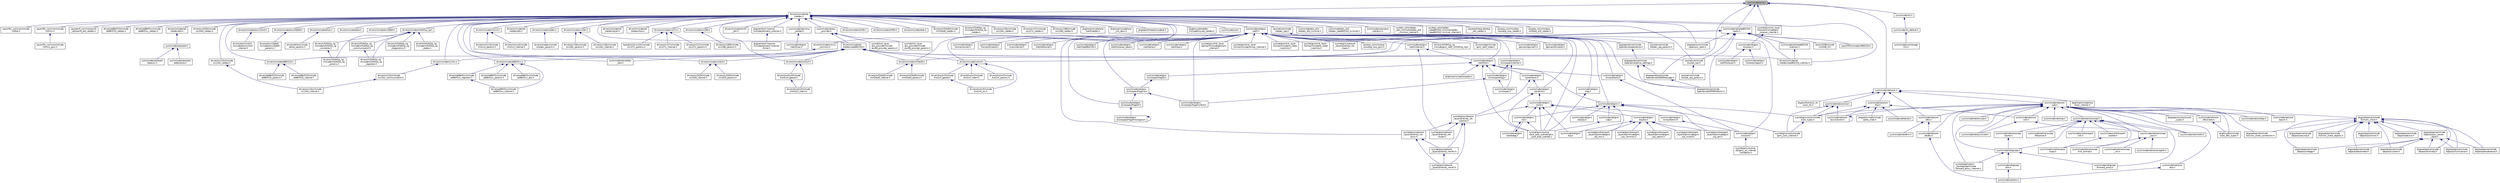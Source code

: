 digraph "sys/include/iolist.h"
{
 // LATEX_PDF_SIZE
  edge [fontname="Helvetica",fontsize="10",labelfontname="Helvetica",labelfontsize="10"];
  node [fontname="Helvetica",fontsize="10",shape=record];
  Node1 [label="sys/include/iolist.h",height=0.2,width=0.4,color="black", fillcolor="grey75", style="filled", fontcolor="black",tooltip="iolist scatter / gather IO"];
  Node1 -> Node2 [dir="back",color="midnightblue",fontsize="10",style="solid",fontname="Helvetica"];
  Node2 [label="drivers/include/net\l/netdev.h",height=0.2,width=0.4,color="black", fillcolor="white", style="filled",URL="$drivers_2include_2net_2netdev_8h.html",tooltip="Definitions low-level network driver interface."];
  Node2 -> Node3 [dir="back",color="midnightblue",fontsize="10",style="solid",fontname="Helvetica"];
  Node3 [label="cpu/esp32/esp-eth/esp\l_eth_netdev.h",height=0.2,width=0.4,color="black", fillcolor="white", style="filled",URL="$esp__eth__netdev_8h.html",tooltip="Netdev interface for the ESP32 Ethernet MAC module."];
  Node2 -> Node4 [dir="back",color="midnightblue",fontsize="10",style="solid",fontname="Helvetica"];
  Node4 [label="cpu/esp_common/esp\l-now/esp_now_netdev.h",height=0.2,width=0.4,color="black", fillcolor="white", style="filled",URL="$esp__now__netdev_8h.html",tooltip="Netdev interface for the ESP-NOW WiFi P2P protocol."];
  Node2 -> Node5 [dir="back",color="midnightblue",fontsize="10",style="solid",fontname="Helvetica"];
  Node5 [label="cpu/esp_common/esp\l-wifi/esp_wifi_netdev.h",height=0.2,width=0.4,color="black", fillcolor="white", style="filled",URL="$esp__wifi__netdev_8h.html",tooltip="Network device driver for the ESP SoCs WiFi interface."];
  Node2 -> Node6 [dir="back",color="midnightblue",fontsize="10",style="solid",fontname="Helvetica"];
  Node6 [label="cpu/native/include\l/netdev_tap.h",height=0.2,width=0.4,color="black", fillcolor="white", style="filled",URL="$netdev__tap_8h.html",tooltip="Low-level ethernet driver for native tap interfaces."];
  Node6 -> Node7 [dir="back",color="midnightblue",fontsize="10",style="solid",fontname="Helvetica"];
  Node7 [label="cpu/native/include\l/netdev_tap_params.h",height=0.2,width=0.4,color="black", fillcolor="white", style="filled",URL="$netdev__tap__params_8h.html",tooltip="Default configuration for the netdev_tap driver."];
  Node2 -> Node8 [dir="back",color="midnightblue",fontsize="10",style="solid",fontname="Helvetica"];
  Node8 [label="cpu/native/include\l/socket_zep.h",height=0.2,width=0.4,color="black", fillcolor="white", style="filled",URL="$socket__zep_8h.html",tooltip="Socket ZEP definitions."];
  Node8 -> Node9 [dir="back",color="midnightblue",fontsize="10",style="solid",fontname="Helvetica"];
  Node9 [label="cpu/native/include\l/socket_zep_params.h",height=0.2,width=0.4,color="black", fillcolor="white", style="filled",URL="$socket__zep__params_8h.html",tooltip="Configuration parameters for the Socket-based ZEP driver."];
  Node2 -> Node10 [dir="back",color="midnightblue",fontsize="10",style="solid",fontname="Helvetica"];
  Node10 [label="cpu/nrf5x_common/include\l/nrfble.h",height=0.2,width=0.4,color="black", fillcolor="white", style="filled",URL="$nrfble_8h.html",tooltip="Interface definition for the nrfble radio driver."];
  Node2 -> Node11 [dir="back",color="midnightblue",fontsize="10",style="solid",fontname="Helvetica"];
  Node11 [label="cpu/nrf5x_common/include\l/nrfmin.h",height=0.2,width=0.4,color="black", fillcolor="white", style="filled",URL="$nrfmin_8h.html",tooltip="Interface definition for the nrfmin NRF51822 radio driver."];
  Node11 -> Node12 [dir="back",color="midnightblue",fontsize="10",style="solid",fontname="Helvetica"];
  Node12 [label="cpu/nrf5x_common/include\l/nrfmin_gnrc.h",height=0.2,width=0.4,color="black", fillcolor="white", style="filled",URL="$nrfmin__gnrc_8h.html",tooltip="GNRC adapter for nrfmin devices (e.g."];
  Node2 -> Node13 [dir="back",color="midnightblue",fontsize="10",style="solid",fontname="Helvetica"];
  Node13 [label="cpu/sam0_common/sam0\l_eth/sam0_eth_netdev.h",height=0.2,width=0.4,color="black", fillcolor="white", style="filled",URL="$sam0__eth__netdev_8h.html",tooltip="Netdev interface for the SAM0 Ethernet GMAC peripheral."];
  Node2 -> Node14 [dir="back",color="midnightblue",fontsize="10",style="solid",fontname="Helvetica"];
  Node14 [label="drivers/at86rf215/include\l/at86rf215_netdev.h",height=0.2,width=0.4,color="black", fillcolor="white", style="filled",URL="$at86rf215__netdev_8h.html",tooltip="Netdev interface to AT86RF215 driver."];
  Node2 -> Node15 [dir="back",color="midnightblue",fontsize="10",style="solid",fontname="Helvetica"];
  Node15 [label="drivers/at86rf2xx/include\l/at86rf2xx_netdev.h",height=0.2,width=0.4,color="black", fillcolor="white", style="filled",URL="$at86rf2xx__netdev_8h.html",tooltip="Netdev interface to AT86RF2xx drivers."];
  Node2 -> Node16 [dir="back",color="midnightblue",fontsize="10",style="solid",fontname="Helvetica"];
  Node16 [label="drivers/cc110x/include\l/cc110x_netdev.h",height=0.2,width=0.4,color="black", fillcolor="white", style="filled",URL="$cc110x__netdev_8h.html",tooltip="Functions related to the netdev interface of the CC110x driver."];
  Node16 -> Node17 [dir="back",color="midnightblue",fontsize="10",style="solid",fontname="Helvetica"];
  Node17 [label="drivers/cc110x/include\l/cc110x_internal.h",height=0.2,width=0.4,color="black", fillcolor="white", style="filled",URL="$cc110x__internal_8h.html",tooltip="Internal functions of the CC110x transceiver driver."];
  Node2 -> Node18 [dir="back",color="midnightblue",fontsize="10",style="solid",fontname="Helvetica"];
  Node18 [label="drivers/cc2420/include\l/cc2420_netdev.h",height=0.2,width=0.4,color="black", fillcolor="white", style="filled",URL="$cc2420__netdev_8h.html",tooltip="Netdev interface for the CC2420."];
  Node2 -> Node19 [dir="back",color="midnightblue",fontsize="10",style="solid",fontname="Helvetica"];
  Node19 [label="drivers/include/at86rf215.h",height=0.2,width=0.4,color="black", fillcolor="white", style="filled",URL="$at86rf215_8h.html",tooltip="Interface definition for AT86RF215 based drivers."];
  Node19 -> Node20 [dir="back",color="midnightblue",fontsize="10",style="solid",fontname="Helvetica"];
  Node20 [label="drivers/at86rf215/include\l/at86rf215_internal.h",height=0.2,width=0.4,color="black", fillcolor="white", style="filled",URL="$at86rf215__internal_8h.html",tooltip="Low-Level functions for the AT86RF215 driver."];
  Node19 -> Node21 [dir="back",color="midnightblue",fontsize="10",style="solid",fontname="Helvetica"];
  Node21 [label="drivers/at86rf215/include\l/at86rf215_params.h",height=0.2,width=0.4,color="black", fillcolor="white", style="filled",URL="$at86rf215__params_8h.html",tooltip="Default configuration for the AT86RF215 driver."];
  Node2 -> Node22 [dir="back",color="midnightblue",fontsize="10",style="solid",fontname="Helvetica"];
  Node22 [label="drivers/include/at86rf2xx.h",height=0.2,width=0.4,color="black", fillcolor="white", style="filled",URL="$at86rf2xx_8h.html",tooltip="Interface definition for AT86RF2xx based drivers."];
  Node22 -> Node23 [dir="back",color="midnightblue",fontsize="10",style="solid",fontname="Helvetica"];
  Node23 [label="drivers/at86rf2xx/include\l/at86rf2xx_aes.h",height=0.2,width=0.4,color="black", fillcolor="white", style="filled",URL="$at86rf2xx__aes_8h.html",tooltip="The extended feature set of at86rf2xx transceivers comprises a hardware implementation of AES."];
  Node22 -> Node24 [dir="back",color="midnightblue",fontsize="10",style="solid",fontname="Helvetica"];
  Node24 [label="drivers/at86rf2xx/include\l/at86rf2xx_internal.h",height=0.2,width=0.4,color="black", fillcolor="white", style="filled",URL="$at86rf2xx__internal_8h.html",tooltip="Internal interfaces for AT86RF2xx drivers."];
  Node22 -> Node25 [dir="back",color="midnightblue",fontsize="10",style="solid",fontname="Helvetica"];
  Node25 [label="drivers/at86rf2xx/include\l/at86rf2xx_params.h",height=0.2,width=0.4,color="black", fillcolor="white", style="filled",URL="$at86rf2xx__params_8h.html",tooltip="Default configuration for the AT86RF2xx driver."];
  Node22 -> Node26 [dir="back",color="midnightblue",fontsize="10",style="solid",fontname="Helvetica"];
  Node26 [label="drivers/at86rf2xx/include\l/at86rf2xx_registers.h",height=0.2,width=0.4,color="black", fillcolor="white", style="filled",URL="$at86rf2xx__registers_8h.html",tooltip="Register and command definitions for AT86RF2xx devices."];
  Node26 -> Node24 [dir="back",color="midnightblue",fontsize="10",style="solid",fontname="Helvetica"];
  Node2 -> Node27 [dir="back",color="midnightblue",fontsize="10",style="solid",fontname="Helvetica"];
  Node27 [label="drivers/include/atwinc15x0.h",height=0.2,width=0.4,color="black", fillcolor="white", style="filled",URL="$atwinc15x0_8h.html",tooltip="Netdev Driver for the Microchip ATWINC15x0 WiFi Module."];
  Node27 -> Node28 [dir="back",color="midnightblue",fontsize="10",style="solid",fontname="Helvetica"];
  Node28 [label="drivers/atwinc15x0\l/include/atwinc15x0\l_internal.h",height=0.2,width=0.4,color="black", fillcolor="white", style="filled",URL="$atwinc15x0__internal_8h.html",tooltip="Internal definitions for the ATWINC15x0 WiFi netdev driver."];
  Node2 -> Node29 [dir="back",color="midnightblue",fontsize="10",style="solid",fontname="Helvetica"];
  Node29 [label="drivers/include/cc110x.h",height=0.2,width=0.4,color="black", fillcolor="white", style="filled",URL="$cc110x_8h.html",tooltip="Interface definition for the CC1100/CC1101 driver."];
  Node29 -> Node30 [dir="back",color="midnightblue",fontsize="10",style="solid",fontname="Helvetica"];
  Node30 [label="drivers/cc110x/include\l/cc110x_communication.h",height=0.2,width=0.4,color="black", fillcolor="white", style="filled",URL="$cc110x__communication_8h.html",tooltip="Functions to communicate with the CC1100/CC1101 transceiver."];
  Node30 -> Node17 [dir="back",color="midnightblue",fontsize="10",style="solid",fontname="Helvetica"];
  Node2 -> Node31 [dir="back",color="midnightblue",fontsize="10",style="solid",fontname="Helvetica"];
  Node31 [label="drivers/include/cc2420.h",height=0.2,width=0.4,color="black", fillcolor="white", style="filled",URL="$cc2420_8h.html",tooltip="Interface definition for the CC2420 driver."];
  Node31 -> Node32 [dir="back",color="midnightblue",fontsize="10",style="solid",fontname="Helvetica"];
  Node32 [label="drivers/cc2420/include\l/cc2420_internal.h",height=0.2,width=0.4,color="black", fillcolor="white", style="filled",URL="$cc2420__internal_8h.html",tooltip="Definitions and settings for the cc2420."];
  Node31 -> Node33 [dir="back",color="midnightblue",fontsize="10",style="solid",fontname="Helvetica"];
  Node33 [label="drivers/cc2420/include\l/cc2420_params.h",height=0.2,width=0.4,color="black", fillcolor="white", style="filled",URL="$cc2420__params_8h.html",tooltip="Default configuration for the CC2420 driver."];
  Node2 -> Node34 [dir="back",color="midnightblue",fontsize="10",style="solid",fontname="Helvetica"];
  Node34 [label="drivers/include/dose.h",height=0.2,width=0.4,color="black", fillcolor="white", style="filled",URL="$dose_8h.html",tooltip="Driver for the Differentially Operated Serial Ethernet module."];
  Node2 -> Node35 [dir="back",color="midnightblue",fontsize="10",style="solid",fontname="Helvetica"];
  Node35 [label="drivers/include/enc28j60.h",height=0.2,width=0.4,color="black", fillcolor="white", style="filled",URL="$enc28j60_8h.html",tooltip="Interface definition for the ENC28J60 driver ."];
  Node2 -> Node36 [dir="back",color="midnightblue",fontsize="10",style="solid",fontname="Helvetica"];
  Node36 [label="drivers/include/encx24j600.h",height=0.2,width=0.4,color="black", fillcolor="white", style="filled",URL="$encx24j600_8h.html",tooltip="Interface definition for the ENCX24J600 driver."];
  Node36 -> Node37 [dir="back",color="midnightblue",fontsize="10",style="solid",fontname="Helvetica"];
  Node37 [label="drivers/encx24j600\l/include/encx24j600\l_params.h",height=0.2,width=0.4,color="black", fillcolor="white", style="filled",URL="$encx24j600__params_8h.html",tooltip="Default configuration for the ENCX24J600 Ethernet driver."];
  Node2 -> Node38 [dir="back",color="midnightblue",fontsize="10",style="solid",fontname="Helvetica"];
  Node38 [label="drivers/include/ethos.h",height=0.2,width=0.4,color="black", fillcolor="white", style="filled",URL="$ethos_8h.html",tooltip="Interface definition for the ethernet-over-serial module."];
  Node38 -> Node39 [dir="back",color="midnightblue",fontsize="10",style="solid",fontname="Helvetica"];
  Node39 [label="drivers/ethos/include\l/ethos_params.h",height=0.2,width=0.4,color="black", fillcolor="white", style="filled",URL="$ethos__params_8h.html",tooltip="Default configuration for the ethos device driver."];
  Node2 -> Node40 [dir="back",color="midnightblue",fontsize="10",style="solid",fontname="Helvetica"];
  Node40 [label="drivers/include/kw2xrf.h",height=0.2,width=0.4,color="black", fillcolor="white", style="filled",URL="$kw2xrf_8h.html",tooltip="Interface definition for the kw2xrf driver."];
  Node40 -> Node41 [dir="back",color="midnightblue",fontsize="10",style="solid",fontname="Helvetica"];
  Node41 [label="drivers/kw2xrf/include\l/kw2xrf_getset.h",height=0.2,width=0.4,color="black", fillcolor="white", style="filled",URL="$kw2xrf__getset_8h.html",tooltip="get/set interfaces for kw2xrf driver"];
  Node41 -> Node42 [dir="back",color="midnightblue",fontsize="10",style="solid",fontname="Helvetica"];
  Node42 [label="drivers/kw2xrf/include\l/kw2xrf_tm.h",height=0.2,width=0.4,color="black", fillcolor="white", style="filled",URL="$kw2xrf__tm_8h.html",tooltip="Testing interfaces for kw2xrf driver."];
  Node40 -> Node43 [dir="back",color="midnightblue",fontsize="10",style="solid",fontname="Helvetica"];
  Node43 [label="drivers/kw2xrf/include\l/kw2xrf_intern.h",height=0.2,width=0.4,color="black", fillcolor="white", style="filled",URL="$kw2xrf__intern_8h.html",tooltip="Internal function interfaces for kw2xrf driver."];
  Node40 -> Node44 [dir="back",color="midnightblue",fontsize="10",style="solid",fontname="Helvetica"];
  Node44 [label="drivers/kw2xrf/include\l/kw2xrf_params.h",height=0.2,width=0.4,color="black", fillcolor="white", style="filled",URL="$kw2xrf__params_8h.html",tooltip="Default configuration for the KW2XRF driver."];
  Node40 -> Node42 [dir="back",color="midnightblue",fontsize="10",style="solid",fontname="Helvetica"];
  Node2 -> Node45 [dir="back",color="midnightblue",fontsize="10",style="solid",fontname="Helvetica"];
  Node45 [label="drivers/include/kw41zrf.h",height=0.2,width=0.4,color="black", fillcolor="white", style="filled",URL="$kw41zrf_8h.html",tooltip="Interface definition for the kw41zrf driver."];
  Node45 -> Node46 [dir="back",color="midnightblue",fontsize="10",style="solid",fontname="Helvetica"];
  Node46 [label="drivers/kw41zrf/include\l/kw41zrf_getset.h",height=0.2,width=0.4,color="black", fillcolor="white", style="filled",URL="$kw41zrf__getset_8h.html",tooltip="get/set interfaces for kw41zrf driver"];
  Node46 -> Node47 [dir="back",color="midnightblue",fontsize="10",style="solid",fontname="Helvetica"];
  Node47 [label="drivers/kw41zrf/include\l/kw41zrf_intern.h",height=0.2,width=0.4,color="black", fillcolor="white", style="filled",URL="$kw41zrf__intern_8h.html",tooltip="Internal function interfaces for kw41zrf driver."];
  Node45 -> Node47 [dir="back",color="midnightblue",fontsize="10",style="solid",fontname="Helvetica"];
  Node2 -> Node48 [dir="back",color="midnightblue",fontsize="10",style="solid",fontname="Helvetica"];
  Node48 [label="drivers/include/mrf24j40.h",height=0.2,width=0.4,color="black", fillcolor="white", style="filled",URL="$mrf24j40_8h.html",tooltip="Interface definition for MRF24J40 based drivers ."];
  Node48 -> Node49 [dir="back",color="midnightblue",fontsize="10",style="solid",fontname="Helvetica"];
  Node49 [label="drivers/mrf24j40/include\l/mrf24j40_internal.h",height=0.2,width=0.4,color="black", fillcolor="white", style="filled",URL="$mrf24j40__internal_8h.html",tooltip="Internal interfaces for MRF24J40 drivers."];
  Node48 -> Node50 [dir="back",color="midnightblue",fontsize="10",style="solid",fontname="Helvetica"];
  Node50 [label="drivers/mrf24j40/include\l/mrf24j40_params.h",height=0.2,width=0.4,color="black", fillcolor="white", style="filled",URL="$mrf24j40__params_8h.html",tooltip="Default configuration for the MRF24J40 driver."];
  Node2 -> Node51 [dir="back",color="midnightblue",fontsize="10",style="solid",fontname="Helvetica"];
  Node51 [label="drivers/include/net\l/netdev/ble.h",height=0.2,width=0.4,color="black", fillcolor="white", style="filled",URL="$drivers_2include_2net_2netdev_2ble_8h.html",tooltip="BLE specific adaption for the Netdev API."];
  Node51 -> Node52 [dir="back",color="midnightblue",fontsize="10",style="solid",fontname="Helvetica"];
  Node52 [label="sys/include/net/skald.h",height=0.2,width=0.4,color="black", fillcolor="white", style="filled",URL="$skald_8h.html",tooltip="Skald's basic interface."];
  Node52 -> Node53 [dir="back",color="midnightblue",fontsize="10",style="solid",fontname="Helvetica"];
  Node53 [label="sys/include/net/skald\l/eddystone.h",height=0.2,width=0.4,color="black", fillcolor="white", style="filled",URL="$skald_2eddystone_8h.html",tooltip="Skald's basic interface."];
  Node52 -> Node54 [dir="back",color="midnightblue",fontsize="10",style="solid",fontname="Helvetica"];
  Node54 [label="sys/include/net/skald\l/ibeacon.h",height=0.2,width=0.4,color="black", fillcolor="white", style="filled",URL="$ibeacon_8h.html",tooltip="Skald's basic interface."];
  Node2 -> Node55 [dir="back",color="midnightblue",fontsize="10",style="solid",fontname="Helvetica"];
  Node55 [label="drivers/include/net\l/netdev/eth.h",height=0.2,width=0.4,color="black", fillcolor="white", style="filled",URL="$eth_8h.html",tooltip="Definitions for netdev common ethernet code."];
  Node2 -> Node56 [dir="back",color="midnightblue",fontsize="10",style="solid",fontname="Helvetica"];
  Node56 [label="drivers/include/net\l/netdev/ieee802154.h",height=0.2,width=0.4,color="black", fillcolor="white", style="filled",URL="$drivers_2include_2net_2netdev_2ieee802154_8h.html",tooltip="Definitions for netdev common IEEE 802.15.4 code."];
  Node56 -> Node8 [dir="back",color="midnightblue",fontsize="10",style="solid",fontname="Helvetica"];
  Node56 -> Node19 [dir="back",color="midnightblue",fontsize="10",style="solid",fontname="Helvetica"];
  Node56 -> Node22 [dir="back",color="midnightblue",fontsize="10",style="solid",fontname="Helvetica"];
  Node56 -> Node31 [dir="back",color="midnightblue",fontsize="10",style="solid",fontname="Helvetica"];
  Node56 -> Node40 [dir="back",color="midnightblue",fontsize="10",style="solid",fontname="Helvetica"];
  Node56 -> Node45 [dir="back",color="midnightblue",fontsize="10",style="solid",fontname="Helvetica"];
  Node56 -> Node48 [dir="back",color="midnightblue",fontsize="10",style="solid",fontname="Helvetica"];
  Node56 -> Node57 [dir="back",color="midnightblue",fontsize="10",style="solid",fontname="Helvetica"];
  Node57 [label="drivers/include/net\l/netdev/ieee802154_submac.h",height=0.2,width=0.4,color="black", fillcolor="white", style="filled",URL="$ieee802154__submac_8h_source.html",tooltip=" "];
  Node56 -> Node58 [dir="back",color="midnightblue",fontsize="10",style="solid",fontname="Helvetica"];
  Node58 [label="sys/include/net/netdev\l_test.h",height=0.2,width=0.4,color="black", fillcolor="white", style="filled",URL="$netdev__test_8h.html",tooltip="netdev dummy test driver definitions"];
  Node2 -> Node57 [dir="back",color="midnightblue",fontsize="10",style="solid",fontname="Helvetica"];
  Node2 -> Node59 [dir="back",color="midnightblue",fontsize="10",style="solid",fontname="Helvetica"];
  Node59 [label="drivers/include/net\l/netdev/layer.h",height=0.2,width=0.4,color="black", fillcolor="white", style="filled",URL="$layer_8h.html",tooltip="Netdev layer helper functions."];
  Node2 -> Node60 [dir="back",color="midnightblue",fontsize="10",style="solid",fontname="Helvetica"];
  Node60 [label="drivers/include/net\l/netdev/lora.h",height=0.2,width=0.4,color="black", fillcolor="white", style="filled",URL="$drivers_2include_2net_2netdev_2lora_8h.html",tooltip="Definitions for netdev common LoRa code."];
  Node2 -> Node61 [dir="back",color="midnightblue",fontsize="10",style="solid",fontname="Helvetica"];
  Node61 [label="drivers/include/nrf24l01p_ng.h",height=0.2,width=0.4,color="black", fillcolor="white", style="filled",URL="$nrf24l01p__ng_8h.html",tooltip="Public interface for NRF24L01+ (NG) devices."];
  Node61 -> Node62 [dir="back",color="midnightblue",fontsize="10",style="solid",fontname="Helvetica"];
  Node62 [label="drivers/nrf24l01p_ng\l/include/nrf24l01p_ng\l_communication.h",height=0.2,width=0.4,color="black", fillcolor="white", style="filled",URL="$nrf24l01p__ng__communication_8h.html",tooltip="Functions to communicate with the NRF24L01+ (NG) transceiver via SPI."];
  Node62 -> Node63 [dir="back",color="midnightblue",fontsize="10",style="solid",fontname="Helvetica"];
  Node63 [label="drivers/nrf24l01p_ng\l/include/nrf24l01p_ng\l_registers.h",height=0.2,width=0.4,color="black", fillcolor="white", style="filled",URL="$nrf24l01p__ng__registers_8h.html",tooltip="Register map of NRF24L01+ (NG) devices."];
  Node61 -> Node64 [dir="back",color="midnightblue",fontsize="10",style="solid",fontname="Helvetica"];
  Node64 [label="drivers/nrf24l01p_ng\l/include/nrf24l01p_ng\l_constants.h",height=0.2,width=0.4,color="black", fillcolor="white", style="filled",URL="$nrf24l01p__ng__constants_8h.html",tooltip="Constants from the datasheet of the NRF24L01+ (NG) transceiver."];
  Node64 -> Node65 [dir="back",color="midnightblue",fontsize="10",style="solid",fontname="Helvetica"];
  Node65 [label="drivers/nrf24l01p_ng\l/include/nrf24l01p_ng\l_params.h",height=0.2,width=0.4,color="black", fillcolor="white", style="filled",URL="$nrf24l01p__ng__params_8h.html",tooltip="Board specific configuration for all NRF24L01+ (NG) devices."];
  Node61 -> Node66 [dir="back",color="midnightblue",fontsize="10",style="solid",fontname="Helvetica"];
  Node66 [label="drivers/nrf24l01p_ng\l/include/nrf24l01p_ng\l_diagnostics.h",height=0.2,width=0.4,color="black", fillcolor="white", style="filled",URL="$nrf24l01p__ng__diagnostics_8h.html",tooltip="Functions to print NRF24L01+ (NG) debug information."];
  Node61 -> Node65 [dir="back",color="midnightblue",fontsize="10",style="solid",fontname="Helvetica"];
  Node61 -> Node63 [dir="back",color="midnightblue",fontsize="10",style="solid",fontname="Helvetica"];
  Node61 -> Node67 [dir="back",color="midnightblue",fontsize="10",style="solid",fontname="Helvetica"];
  Node67 [label="drivers/nrf24l01p_ng\l/include/nrf24l01p_ng\l_states.h",height=0.2,width=0.4,color="black", fillcolor="white", style="filled",URL="$nrf24l01p__ng__states_8h.html",tooltip="Operation states of NRF24L01+ (NG) devices."];
  Node2 -> Node68 [dir="back",color="midnightblue",fontsize="10",style="solid",fontname="Helvetica"];
  Node68 [label="drivers/include/rn2xx3.h",height=0.2,width=0.4,color="black", fillcolor="white", style="filled",URL="$rn2xx3_8h.html",tooltip="High-level driver for the RN2483/RN2903 LoRa modules."];
  Node68 -> Node69 [dir="back",color="midnightblue",fontsize="10",style="solid",fontname="Helvetica"];
  Node69 [label="drivers/rn2xx3/include\l/rn2xx3_internal.h",height=0.2,width=0.4,color="black", fillcolor="white", style="filled",URL="$rn2xx3__internal_8h.html",tooltip="Internal driver definitions for the RN2483/RN2903 LoRa modules."];
  Node68 -> Node70 [dir="back",color="midnightblue",fontsize="10",style="solid",fontname="Helvetica"];
  Node70 [label="drivers/rn2xx3/include\l/rn2xx3_params.h",height=0.2,width=0.4,color="black", fillcolor="white", style="filled",URL="$rn2xx3__params_8h.html",tooltip="Default configuration for RN2483/RN2903 devices."];
  Node2 -> Node71 [dir="back",color="midnightblue",fontsize="10",style="solid",fontname="Helvetica"];
  Node71 [label="drivers/include/slipdev.h",height=0.2,width=0.4,color="black", fillcolor="white", style="filled",URL="$slipdev_8h.html",tooltip="SLIP device definitions."];
  Node71 -> Node72 [dir="back",color="midnightblue",fontsize="10",style="solid",fontname="Helvetica"];
  Node72 [label="drivers/slipdev/include\l/slipdev_params.h",height=0.2,width=0.4,color="black", fillcolor="white", style="filled",URL="$slipdev__params_8h.html",tooltip="Default configuration for the SLIP device driver."];
  Node2 -> Node73 [dir="back",color="midnightblue",fontsize="10",style="solid",fontname="Helvetica"];
  Node73 [label="drivers/include/stm32\l_eth.h",height=0.2,width=0.4,color="black", fillcolor="white", style="filled",URL="$stm32__eth_8h_source.html",tooltip=" "];
  Node2 -> Node74 [dir="back",color="midnightblue",fontsize="10",style="solid",fontname="Helvetica"];
  Node74 [label="drivers/include/sx126x.h",height=0.2,width=0.4,color="black", fillcolor="white", style="filled",URL="$sx126x_8h.html",tooltip=" "];
  Node74 -> Node75 [dir="back",color="midnightblue",fontsize="10",style="solid",fontname="Helvetica"];
  Node75 [label="drivers/sx126x/include\l/sx126x_internal.h",height=0.2,width=0.4,color="black", fillcolor="white", style="filled",URL="$sx126x__internal_8h.html",tooltip=" "];
  Node74 -> Node76 [dir="back",color="midnightblue",fontsize="10",style="solid",fontname="Helvetica"];
  Node76 [label="drivers/sx126x/include\l/sx126x_params.h",height=0.2,width=0.4,color="black", fillcolor="white", style="filled",URL="$sx126x__params_8h.html",tooltip="Default configuration."];
  Node2 -> Node77 [dir="back",color="midnightblue",fontsize="10",style="solid",fontname="Helvetica"];
  Node77 [label="drivers/include/sx127x.h",height=0.2,width=0.4,color="black", fillcolor="white", style="filled",URL="$sx127x_8h.html",tooltip="Public interface for SX127X driver."];
  Node77 -> Node78 [dir="back",color="midnightblue",fontsize="10",style="solid",fontname="Helvetica"];
  Node78 [label="boards/nz32-sc151/include\l/sx127x_params.h",height=0.2,width=0.4,color="black", fillcolor="white", style="filled",URL="$boards_2nz32-sc151_2include_2sx127x__params_8h.html",tooltip="sx127x configuration for nz32-sc15 using modtronix inAir9 LoRa module"];
  Node77 -> Node79 [dir="back",color="midnightblue",fontsize="10",style="solid",fontname="Helvetica"];
  Node79 [label="drivers/sx127x/include\l/sx127x_internal.h",height=0.2,width=0.4,color="black", fillcolor="white", style="filled",URL="$sx127x__internal_8h.html",tooltip="Semtech SX127X internal functions."];
  Node77 -> Node80 [dir="back",color="midnightblue",fontsize="10",style="solid",fontname="Helvetica"];
  Node80 [label="drivers/sx127x/include\l/sx127x_params.h",height=0.2,width=0.4,color="black", fillcolor="white", style="filled",URL="$drivers_2sx127x_2include_2sx127x__params_8h.html",tooltip="Default configuration for SX127X driver."];
  Node2 -> Node81 [dir="back",color="midnightblue",fontsize="10",style="solid",fontname="Helvetica"];
  Node81 [label="drivers/include/sx1280.h",height=0.2,width=0.4,color="black", fillcolor="white", style="filled",URL="$sx1280_8h.html",tooltip=" "];
  Node81 -> Node82 [dir="back",color="midnightblue",fontsize="10",style="solid",fontname="Helvetica"];
  Node82 [label="drivers/sx1280/include\l/sx1280_params.h",height=0.2,width=0.4,color="black", fillcolor="white", style="filled",URL="$sx1280__params_8h.html",tooltip="Default configuration."];
  Node2 -> Node83 [dir="back",color="midnightblue",fontsize="10",style="solid",fontname="Helvetica"];
  Node83 [label="drivers/include/w5100.h",height=0.2,width=0.4,color="black", fillcolor="white", style="filled",URL="$w5100_8h.html",tooltip="Interface definition for the W5100 device driver."];
  Node2 -> Node84 [dir="back",color="midnightblue",fontsize="10",style="solid",fontname="Helvetica"];
  Node84 [label="drivers/include/w5500.h",height=0.2,width=0.4,color="black", fillcolor="white", style="filled",URL="$w5500_8h.html",tooltip="Interface definition for the W5500 device driver."];
  Node2 -> Node85 [dir="back",color="midnightblue",fontsize="10",style="solid",fontname="Helvetica"];
  Node85 [label="drivers/include/xbee.h",height=0.2,width=0.4,color="black", fillcolor="white", style="filled",URL="$xbee_8h.html",tooltip="High-level driver for the XBee S1 802.15.4 modem."];
  Node2 -> Node86 [dir="back",color="midnightblue",fontsize="10",style="solid",fontname="Helvetica"];
  Node86 [label="drivers/mrf24j40/include\l/mrf24j40_netdev.h",height=0.2,width=0.4,color="black", fillcolor="white", style="filled",URL="$mrf24j40__netdev_8h.html",tooltip="Netdev interface to MRF24J40 drivers."];
  Node2 -> Node87 [dir="back",color="midnightblue",fontsize="10",style="solid",fontname="Helvetica"];
  Node87 [label="drivers/nrf24l01p_ng\l/include/nrf24l01p_ng\l_netdev.h",height=0.2,width=0.4,color="black", fillcolor="white", style="filled",URL="$nrf24l01p__ng__netdev_8h.html",tooltip="Netdev driver interface for NRF24L01+ (NG) device driver."];
  Node2 -> Node88 [dir="back",color="midnightblue",fontsize="10",style="solid",fontname="Helvetica"];
  Node88 [label="drivers/sx126x/include\l/sx126x_netdev.h",height=0.2,width=0.4,color="black", fillcolor="white", style="filled",URL="$sx126x__netdev_8h.html",tooltip="Netdev driver definitions for SX1261/2/8 and LLCC68 driver."];
  Node2 -> Node89 [dir="back",color="midnightblue",fontsize="10",style="solid",fontname="Helvetica"];
  Node89 [label="drivers/sx127x/include\l/sx127x_netdev.h",height=0.2,width=0.4,color="black", fillcolor="white", style="filled",URL="$sx127x__netdev_8h.html",tooltip="Netdev driver definitions for SX127X driver."];
  Node2 -> Node90 [dir="back",color="midnightblue",fontsize="10",style="solid",fontname="Helvetica"];
  Node90 [label="drivers/sx1280/include\l/sx1280_netdev.h",height=0.2,width=0.4,color="black", fillcolor="white", style="filled",URL="$sx1280__netdev_8h.html",tooltip="Netdev driver definitions for LoRa SX1280 Driver driver."];
  Node2 -> Node91 [dir="back",color="midnightblue",fontsize="10",style="solid",fontname="Helvetica"];
  Node91 [label="pkg/lwip/include/lwip\l/netif/netdev.h",height=0.2,width=0.4,color="black", fillcolor="white", style="filled",URL="$pkg_2lwip_2include_2lwip_2netif_2netdev_8h.html",tooltip="lwIP netdev adapter definitions"];
  Node2 -> Node92 [dir="back",color="midnightblue",fontsize="10",style="solid",fontname="Helvetica"];
  Node92 [label="pkg/lwip/include/lwip\l_init_devs.h",height=0.2,width=0.4,color="black", fillcolor="white", style="filled",URL="$lwip__init__devs_8h.html",tooltip="Helpers for simplified network setup."];
  Node2 -> Node93 [dir="back",color="midnightblue",fontsize="10",style="solid",fontname="Helvetica"];
  Node93 [label="pkg/openthread/include/ot.h",height=0.2,width=0.4,color="black", fillcolor="white", style="filled",URL="$ot_8h.html",tooltip=" "];
  Node2 -> Node94 [dir="back",color="midnightblue",fontsize="10",style="solid",fontname="Helvetica"];
  Node94 [label="pkg/openwsn/include\l/openwsn_radio.h",height=0.2,width=0.4,color="black", fillcolor="white", style="filled",URL="$openwsn__radio_8h.html",tooltip="RIOT adaption of the \"radio\" bsp module definitions."];
  Node2 -> Node95 [dir="back",color="midnightblue",fontsize="10",style="solid",fontname="Helvetica"];
  Node95 [label="pkg/semtech-loramac\l/include/semtech_loramac.h",height=0.2,width=0.4,color="black", fillcolor="white", style="filled",URL="$semtech__loramac_8h.html",tooltip="Public API and definitions of the Semtech LoRaMAC."];
  Node95 -> Node96 [dir="back",color="midnightblue",fontsize="10",style="solid",fontname="Helvetica"];
  Node96 [label="pkg/semtech-loramac\l/include/semtech-loramac\l/timer.h",height=0.2,width=0.4,color="black", fillcolor="white", style="filled",URL="$pkg_2semtech-loramac_2include_2semtech-loramac_2timer_8h.html",tooltip="Semtech LoRaMAC timer compatibility definitions."];
  Node2 -> Node97 [dir="back",color="midnightblue",fontsize="10",style="solid",fontname="Helvetica"];
  Node97 [label="pkg/tinyusb/netdev\l/include/tinyusb_netdev.h",height=0.2,width=0.4,color="black", fillcolor="white", style="filled",URL="$tinyusb__netdev_8h.html",tooltip="TinyUSB netdev driver for CDC ECM, CDC NCM and RNDIS protocol."];
  Node2 -> Node98 [dir="back",color="midnightblue",fontsize="10",style="solid",fontname="Helvetica"];
  Node98 [label="sys/include/luid.h",height=0.2,width=0.4,color="black", fillcolor="white", style="filled",URL="$luid_8h.html",tooltip="Header of the unique ID generation module."];
  Node2 -> Node99 [dir="back",color="midnightblue",fontsize="10",style="solid",fontname="Helvetica"];
  Node99 [label="sys/include/net/csma\l_sender.h",height=0.2,width=0.4,color="black", fillcolor="white", style="filled",URL="$csma__sender_8h.html",tooltip="Interface definition for the CSMA/CA helper."];
  Node99 -> Node100 [dir="back",color="midnightblue",fontsize="10",style="solid",fontname="Helvetica"];
  Node100 [label="sys/include/net/gnrc\l/netif/mac.h",height=0.2,width=0.4,color="black", fillcolor="white", style="filled",URL="$netif_2mac_8h.html",tooltip="Common MAC module definitions for Network interface API"];
  Node2 -> Node101 [dir="back",color="midnightblue",fontsize="10",style="solid",fontname="Helvetica"];
  Node101 [label="sys/include/net/eui\l_provider.h",height=0.2,width=0.4,color="black", fillcolor="white", style="filled",URL="$eui__provider_8h.html",tooltip="EUI-48 and EUI-64 address provider."];
  Node101 -> Node56 [dir="back",color="midnightblue",fontsize="10",style="solid",fontname="Helvetica"];
  Node101 -> Node102 [dir="back",color="midnightblue",fontsize="10",style="solid",fontname="Helvetica"];
  Node102 [label="sys/net/link_layer\l/eui_provider/include\l/eui48_provider_params.h",height=0.2,width=0.4,color="black", fillcolor="white", style="filled",URL="$eui48__provider__params_8h.html",tooltip="EUI-48 address provider default values."];
  Node101 -> Node103 [dir="back",color="midnightblue",fontsize="10",style="solid",fontname="Helvetica"];
  Node103 [label="sys/net/link_layer\l/eui_provider/include\l/eui64_provider_params.h",height=0.2,width=0.4,color="black", fillcolor="white", style="filled",URL="$eui64__provider__params_8h.html",tooltip="EUI-64 address provider default values."];
  Node2 -> Node104 [dir="back",color="midnightblue",fontsize="10",style="solid",fontname="Helvetica"];
  Node104 [label="sys/include/net/gnrc\l/netif.h",height=0.2,width=0.4,color="black", fillcolor="white", style="filled",URL="$gnrc_2netif_8h.html",tooltip="Definition for GNRC's network interfaces."];
  Node104 -> Node105 [dir="back",color="midnightblue",fontsize="10",style="solid",fontname="Helvetica"];
  Node105 [label="cpu/esp_common/esp\l-now/esp_now_gnrc.h",height=0.2,width=0.4,color="black", fillcolor="white", style="filled",URL="$esp__now__gnrc_8h.html",tooltip="ESP-NOW adaption for Network interface API."];
  Node104 -> Node106 [dir="back",color="midnightblue",fontsize="10",style="solid",fontname="Helvetica"];
  Node106 [label="drivers/include/cc1xxx\l_common.h",height=0.2,width=0.4,color="black", fillcolor="white", style="filled",URL="$cc1xxx__common_8h.html",tooltip="CC110x/CC1200 adaption for Network interface API."];
  Node106 -> Node29 [dir="back",color="midnightblue",fontsize="10",style="solid",fontname="Helvetica"];
  Node104 -> Node107 [dir="back",color="midnightblue",fontsize="10",style="solid",fontname="Helvetica"];
  Node107 [label="drivers/nrf24l01p_ng\l/include/gnrc_netif_nrf24l01p_ng.h",height=0.2,width=0.4,color="black", fillcolor="white", style="filled",URL="$gnrc__netif__nrf24l01p__ng_8h.html",tooltip="NRF24L01+ (NG) adaptation for Network interface API."];
  Node104 -> Node108 [dir="back",color="midnightblue",fontsize="10",style="solid",fontname="Helvetica"];
  Node108 [label="drivers/xbee/include\l/gnrc_netif_xbee.h",height=0.2,width=0.4,color="black", fillcolor="white", style="filled",URL="$gnrc__netif__xbee_8h.html",tooltip="XBee adaption for Network interface API."];
  Node104 -> Node109 [dir="back",color="midnightblue",fontsize="10",style="solid",fontname="Helvetica"];
  Node109 [label="pkg/opendsme/include\l/opendsme/DSMEPlatform.h",height=0.2,width=0.4,color="black", fillcolor="white", style="filled",URL="$DSMEPlatform_8h.html",tooltip="DSME Platform interface implementation."];
  Node104 -> Node110 [dir="back",color="midnightblue",fontsize="10",style="solid",fontname="Helvetica"];
  Node110 [label="pkg/opendsme/include\l/opendsme/opendsme.h",height=0.2,width=0.4,color="black", fillcolor="white", style="filled",URL="$opendsme_8h_source.html",tooltip=" "];
  Node110 -> Node111 [dir="back",color="midnightblue",fontsize="10",style="solid",fontname="Helvetica"];
  Node111 [label="pkg/opendsme/include\l/opendsme/dsme_settings.h",height=0.2,width=0.4,color="black", fillcolor="white", style="filled",URL="$dsme__settings_8h.html",tooltip=" "];
  Node111 -> Node112 [dir="back",color="midnightblue",fontsize="10",style="solid",fontname="Helvetica"];
  Node112 [label="pkg/opendsme/include\l/opendsme/DSMEMessage.h",height=0.2,width=0.4,color="black", fillcolor="white", style="filled",URL="$DSMEMessage_8h.html",tooltip="DSME Message interface implementation for GNRC."];
  Node112 -> Node109 [dir="back",color="midnightblue",fontsize="10",style="solid",fontname="Helvetica"];
  Node111 -> Node109 [dir="back",color="midnightblue",fontsize="10",style="solid",fontname="Helvetica"];
  Node104 -> Node113 [dir="back",color="midnightblue",fontsize="10",style="solid",fontname="Helvetica"];
  Node113 [label="sys/include/net/gnrc\l/gomach/gomach.h",height=0.2,width=0.4,color="black", fillcolor="white", style="filled",URL="$gomach_8h.html",tooltip="Implementation of GoMacH protocol."];
  Node104 -> Node114 [dir="back",color="midnightblue",fontsize="10",style="solid",fontname="Helvetica"];
  Node114 [label="sys/include/net/gnrc\l/gomach/timeout.h",height=0.2,width=0.4,color="black", fillcolor="white", style="filled",URL="$net_2gnrc_2gomach_2timeout_8h.html",tooltip="Timeout handling of GoMacH."];
  Node104 -> Node115 [dir="back",color="midnightblue",fontsize="10",style="solid",fontname="Helvetica"];
  Node115 [label="sys/include/net/gnrc\l/icmpv6/echo.h",height=0.2,width=0.4,color="black", fillcolor="white", style="filled",URL="$echo_8h.html",tooltip="ICMPv6 echo message definitions."];
  Node115 -> Node116 [dir="back",color="midnightblue",fontsize="10",style="solid",fontname="Helvetica"];
  Node116 [label="sys/include/net/gnrc\l/icmpv6.h",height=0.2,width=0.4,color="black", fillcolor="white", style="filled",URL="$gnrc_2icmpv6_8h.html",tooltip="Definitions for GNRC's ICMPv6 implementation."];
  Node116 -> Node117 [dir="back",color="midnightblue",fontsize="10",style="solid",fontname="Helvetica"];
  Node117 [label="sys/net/gnrc/routing\l/rpl/gnrc_rpl_internal\l/validation.h",height=0.2,width=0.4,color="black", fillcolor="white", style="filled",URL="$validation_8h.html",tooltip="RPL control message validation functions."];
  Node104 -> Node116 [dir="back",color="midnightblue",fontsize="10",style="solid",fontname="Helvetica"];
  Node104 -> Node118 [dir="back",color="midnightblue",fontsize="10",style="solid",fontname="Helvetica"];
  Node118 [label="sys/include/net/gnrc\l/ipv6/nib.h",height=0.2,width=0.4,color="black", fillcolor="white", style="filled",URL="$nib_8h.html",tooltip="NIB definitions."];
  Node118 -> Node119 [dir="back",color="midnightblue",fontsize="10",style="solid",fontname="Helvetica"];
  Node119 [label="sys/include/net/gnrc\l/ipv6.h",height=0.2,width=0.4,color="black", fillcolor="white", style="filled",URL="$gnrc_2ipv6_8h.html",tooltip="Definitions for GNRC's IPv6 implementation."];
  Node119 -> Node120 [dir="back",color="midnightblue",fontsize="10",style="solid",fontname="Helvetica"];
  Node120 [label="sys/include/net/gnrc\l/icmpv6/error.h",height=0.2,width=0.4,color="black", fillcolor="white", style="filled",URL="$net_2gnrc_2icmpv6_2error_8h.html",tooltip="ICMPv6 error message definitions."];
  Node120 -> Node116 [dir="back",color="midnightblue",fontsize="10",style="solid",fontname="Helvetica"];
  Node119 -> Node121 [dir="back",color="midnightblue",fontsize="10",style="solid",fontname="Helvetica"];
  Node121 [label="sys/include/net/gnrc\l/rpl.h",height=0.2,width=0.4,color="black", fillcolor="white", style="filled",URL="$rpl_8h.html",tooltip="RPL header."];
  Node121 -> Node122 [dir="back",color="midnightblue",fontsize="10",style="solid",fontname="Helvetica"];
  Node122 [label="sys/include/net/gnrc\l/rpl/dodag.h",height=0.2,width=0.4,color="black", fillcolor="white", style="filled",URL="$dodag_8h.html",tooltip="DODAG-related functions for RPL."];
  Node122 -> Node121 [dir="back",color="midnightblue",fontsize="10",style="solid",fontname="Helvetica"];
  Node121 -> Node123 [dir="back",color="midnightblue",fontsize="10",style="solid",fontname="Helvetica"];
  Node123 [label="sys/net/gnrc/routing\l/ipv6_auto_subnets/gnrc\l_ipv6_auto_subnets.c",height=0.2,width=0.4,color="black", fillcolor="white", style="filled",URL="$gnrc__ipv6__auto__subnets_8c.html",tooltip=" "];
  Node119 -> Node124 [dir="back",color="midnightblue",fontsize="10",style="solid",fontname="Helvetica"];
  Node124 [label="sys/include/net/gnrc\l/tcp/tcb.h",height=0.2,width=0.4,color="black", fillcolor="white", style="filled",URL="$tcb_8h.html",tooltip="GNRC TCP transmission control block (TCB)"];
  Node124 -> Node125 [dir="back",color="midnightblue",fontsize="10",style="solid",fontname="Helvetica"];
  Node125 [label="sys/include/net/gnrc\l/tcp.h",height=0.2,width=0.4,color="black", fillcolor="white", style="filled",URL="$gnrc_2tcp_8h.html",tooltip="GNRC TCP API."];
  Node124 -> Node126 [dir="back",color="midnightblue",fontsize="10",style="solid",fontname="Helvetica"];
  Node126 [label="sys/net/gnrc/transport\l_layer/tcp/include/gnrc\l_tcp_common.h",height=0.2,width=0.4,color="black", fillcolor="white", style="filled",URL="$gnrc__tcp__common_8h.html",tooltip="Internally used defines, macros and variable declarations."];
  Node124 -> Node127 [dir="back",color="midnightblue",fontsize="10",style="solid",fontname="Helvetica"];
  Node127 [label="sys/net/gnrc/transport\l_layer/tcp/include/gnrc\l_tcp_fsm.h",height=0.2,width=0.4,color="black", fillcolor="white", style="filled",URL="$gnrc__tcp__fsm_8h.html",tooltip="TCP finite state machine declarations."];
  Node124 -> Node128 [dir="back",color="midnightblue",fontsize="10",style="solid",fontname="Helvetica"];
  Node128 [label="sys/net/gnrc/transport\l_layer/tcp/include/gnrc\l_tcp_option.h",height=0.2,width=0.4,color="black", fillcolor="white", style="filled",URL="$gnrc__tcp__option_8h.html",tooltip="TCP option handling declarations."];
  Node124 -> Node129 [dir="back",color="midnightblue",fontsize="10",style="solid",fontname="Helvetica"];
  Node129 [label="sys/net/gnrc/transport\l_layer/tcp/include/gnrc\l_tcp_pkt.h",height=0.2,width=0.4,color="black", fillcolor="white", style="filled",URL="$gnrc__tcp__pkt_8h.html",tooltip="TCP packet handling declarations."];
  Node124 -> Node130 [dir="back",color="midnightblue",fontsize="10",style="solid",fontname="Helvetica"];
  Node130 [label="sys/net/gnrc/transport\l_layer/tcp/include/gnrc\l_tcp_rcvbuf.h",height=0.2,width=0.4,color="black", fillcolor="white", style="filled",URL="$gnrc__tcp__rcvbuf_8h.html",tooltip="Functions for allocating and freeing the receive buffer."];
  Node119 -> Node125 [dir="back",color="midnightblue",fontsize="10",style="solid",fontname="Helvetica"];
  Node119 -> Node131 [dir="back",color="midnightblue",fontsize="10",style="solid",fontname="Helvetica"];
  Node131 [label="sys/net/gnrc/network\l_layer/ipv6/nib/_nib\l-internal.h",height=0.2,width=0.4,color="black", fillcolor="white", style="filled",URL="$__nib-internal_8h_source.html",tooltip=" "];
  Node131 -> Node132 [dir="back",color="midnightblue",fontsize="10",style="solid",fontname="Helvetica"];
  Node132 [label="sys/net/gnrc/network\l_layer/ipv6/nib/_nib-6ln.h",height=0.2,width=0.4,color="black", fillcolor="white", style="filled",URL="$__nib-6ln_8h.html",tooltip="Definitions related to 6Lo node (6LN) functionality of the NIB."];
  Node132 -> Node133 [dir="back",color="midnightblue",fontsize="10",style="solid",fontname="Helvetica"];
  Node133 [label="sys/net/gnrc/network\l_layer/ipv6/nib/_nib-6lr.h",height=0.2,width=0.4,color="black", fillcolor="white", style="filled",URL="$__nib-6lr_8h.html",tooltip="Definitions related to 6Lo router (6LR) functionality of the NIB."];
  Node131 -> Node133 [dir="back",color="midnightblue",fontsize="10",style="solid",fontname="Helvetica"];
  Node131 -> Node134 [dir="back",color="midnightblue",fontsize="10",style="solid",fontname="Helvetica"];
  Node134 [label="sys/net/gnrc/network\l_layer/ipv6/nib/_nib\l-arsm.h",height=0.2,width=0.4,color="black", fillcolor="white", style="filled",URL="$__nib-arsm_8h_source.html",tooltip=" "];
  Node134 -> Node132 [dir="back",color="midnightblue",fontsize="10",style="solid",fontname="Helvetica"];
  Node134 -> Node133 [dir="back",color="midnightblue",fontsize="10",style="solid",fontname="Helvetica"];
  Node131 -> Node135 [dir="back",color="midnightblue",fontsize="10",style="solid",fontname="Helvetica"];
  Node135 [label="sys/net/gnrc/network\l_layer/ipv6/nib/_nib\l-router.h",height=0.2,width=0.4,color="black", fillcolor="white", style="filled",URL="$__nib-router_8h_source.html",tooltip=" "];
  Node119 -> Node123 [dir="back",color="midnightblue",fontsize="10",style="solid",fontname="Helvetica"];
  Node118 -> Node123 [dir="back",color="midnightblue",fontsize="10",style="solid",fontname="Helvetica"];
  Node104 -> Node136 [dir="back",color="midnightblue",fontsize="10",style="solid",fontname="Helvetica"];
  Node136 [label="sys/include/net/gnrc\l/lwmac/lwmac.h",height=0.2,width=0.4,color="black", fillcolor="white", style="filled",URL="$lwmac_8h.html",tooltip="Interface definition for the LWMAC protocol."];
  Node104 -> Node137 [dir="back",color="midnightblue",fontsize="10",style="solid",fontname="Helvetica"];
  Node137 [label="sys/include/net/gnrc\l/lwmac/timeout.h",height=0.2,width=0.4,color="black", fillcolor="white", style="filled",URL="$net_2gnrc_2lwmac_2timeout_8h.html",tooltip="Timeout handling of LWMAC."];
  Node104 -> Node138 [dir="back",color="midnightblue",fontsize="10",style="solid",fontname="Helvetica"];
  Node138 [label="sys/include/net/gnrc\l/mac/internal.h",height=0.2,width=0.4,color="black", fillcolor="white", style="filled",URL="$mac_2internal_8h.html",tooltip="Definitions of internal functions of GNRC_MAC module."];
  Node104 -> Node139 [dir="back",color="midnightblue",fontsize="10",style="solid",fontname="Helvetica"];
  Node139 [label="sys/include/net/gnrc\l/ndp.h",height=0.2,width=0.4,color="black", fillcolor="white", style="filled",URL="$gnrc_2ndp_8h.html",tooltip="GNRC-specific neighbor discovery definitions."];
  Node139 -> Node123 [dir="back",color="midnightblue",fontsize="10",style="solid",fontname="Helvetica"];
  Node104 -> Node140 [dir="back",color="midnightblue",fontsize="10",style="solid",fontname="Helvetica"];
  Node140 [label="sys/include/net/gnrc\l/netif/ethernet.h",height=0.2,width=0.4,color="black", fillcolor="white", style="filled",URL="$gnrc_2netif_2ethernet_8h.html",tooltip="Ethernet adaption for Network interface API."];
  Node104 -> Node141 [dir="back",color="midnightblue",fontsize="10",style="solid",fontname="Helvetica"];
  Node141 [label="sys/include/net/gnrc\l/netif/hdr.h",height=0.2,width=0.4,color="black", fillcolor="white", style="filled",URL="$net_2gnrc_2netif_2hdr_8h.html",tooltip="Generic network interface header."];
  Node141 -> Node142 [dir="back",color="midnightblue",fontsize="10",style="solid",fontname="Helvetica"];
  Node142 [label="pkg/lwip/include/lwipopts.h",height=0.2,width=0.4,color="black", fillcolor="white", style="filled",URL="$lwipopts_8h.html",tooltip="Option definitions."];
  Node141 -> Node115 [dir="back",color="midnightblue",fontsize="10",style="solid",fontname="Helvetica"];
  Node141 -> Node143 [dir="back",color="midnightblue",fontsize="10",style="solid",fontname="Helvetica"];
  Node143 [label="sys/include/net/gnrc\l/ipv6/nib/nc.h",height=0.2,width=0.4,color="black", fillcolor="white", style="filled",URL="$nc_8h.html",tooltip="Neighbor cache definitions."];
  Node143 -> Node118 [dir="back",color="midnightblue",fontsize="10",style="solid",fontname="Helvetica"];
  Node143 -> Node131 [dir="back",color="midnightblue",fontsize="10",style="solid",fontname="Helvetica"];
  Node141 -> Node144 [dir="back",color="midnightblue",fontsize="10",style="solid",fontname="Helvetica"];
  Node144 [label="sys/include/net/gnrc\l/sixlowpan/frag/rb.h",height=0.2,width=0.4,color="black", fillcolor="white", style="filled",URL="$rb_8h.html",tooltip="Reassembly buffer definitions."];
  Node144 -> Node145 [dir="back",color="midnightblue",fontsize="10",style="solid",fontname="Helvetica"];
  Node145 [label="sys/include/net/gnrc\l/sixlowpan/frag/vrb.h",height=0.2,width=0.4,color="black", fillcolor="white", style="filled",URL="$vrb_8h.html",tooltip="Virtual reassembly buffer definitions."];
  Node145 -> Node146 [dir="back",color="midnightblue",fontsize="10",style="solid",fontname="Helvetica"];
  Node146 [label="sys/include/net/gnrc\l/sixlowpan/frag/minfwd.h",height=0.2,width=0.4,color="black", fillcolor="white", style="filled",URL="$minfwd_8h.html",tooltip="Minimal fragment forwarding definitions."];
  Node145 -> Node147 [dir="back",color="midnightblue",fontsize="10",style="solid",fontname="Helvetica"];
  Node147 [label="sys/include/net/gnrc\l/sixlowpan/frag/sfr.h",height=0.2,width=0.4,color="black", fillcolor="white", style="filled",URL="$gnrc_2sixlowpan_2frag_2sfr_8h.html",tooltip="6LoWPAN selective fragment recovery definitions for GNRC"];
  Node147 -> Node148 [dir="back",color="midnightblue",fontsize="10",style="solid",fontname="Helvetica"];
  Node148 [label="sys/include/net/gnrc\l/sixlowpan/frag/sfr/congure.h",height=0.2,width=0.4,color="black", fillcolor="white", style="filled",URL="$net_2gnrc_2sixlowpan_2frag_2sfr_2congure_8h.html",tooltip="Congure definitions for 6LoWPAN selective fragment recovery."];
  Node148 -> Node148 [dir="back",color="midnightblue",fontsize="10",style="solid",fontname="Helvetica"];
  Node141 -> Node149 [dir="back",color="midnightblue",fontsize="10",style="solid",fontname="Helvetica"];
  Node149 [label="sys/include/net/gnrc\l/sixlowpan/frag.h",height=0.2,width=0.4,color="black", fillcolor="white", style="filled",URL="$gnrc_2sixlowpan_2frag_8h.html",tooltip="6LoWPAN Fragmentation definitions"];
  Node149 -> Node146 [dir="back",color="midnightblue",fontsize="10",style="solid",fontname="Helvetica"];
  Node149 -> Node150 [dir="back",color="midnightblue",fontsize="10",style="solid",fontname="Helvetica"];
  Node150 [label="sys/include/net/gnrc\l/sixlowpan.h",height=0.2,width=0.4,color="black", fillcolor="white", style="filled",URL="$gnrc_2sixlowpan_8h.html",tooltip="Definitions for 6LoWPAN."];
  Node141 -> Node151 [dir="back",color="midnightblue",fontsize="10",style="solid",fontname="Helvetica"];
  Node151 [label="sys/include/net/gnrc.h",height=0.2,width=0.4,color="black", fillcolor="white", style="filled",URL="$gnrc_8h.html",tooltip="Includes all essential GNRC network stack base modules."];
  Node151 -> Node152 [dir="back",color="midnightblue",fontsize="10",style="solid",fontname="Helvetica"];
  Node152 [label="sys/include/net/gnrc\l/rpl/p2p.h",height=0.2,width=0.4,color="black", fillcolor="white", style="filled",URL="$p2p_8h.html",tooltip="Definititions for P2P-RPL."];
  Node151 -> Node121 [dir="back",color="midnightblue",fontsize="10",style="solid",fontname="Helvetica"];
  Node151 -> Node153 [dir="back",color="midnightblue",fontsize="10",style="solid",fontname="Helvetica"];
  Node153 [label="sys/include/net/gnrc\l/udp.h",height=0.2,width=0.4,color="black", fillcolor="white", style="filled",URL="$gnrc_2udp_8h.html",tooltip="UDP GNRC definition."];
  Node153 -> Node123 [dir="back",color="midnightblue",fontsize="10",style="solid",fontname="Helvetica"];
  Node151 -> Node154 [dir="back",color="midnightblue",fontsize="10",style="solid",fontname="Helvetica"];
  Node154 [label="sys/net/gnrc/sock/include\l/gnrc_sock_internal.h",height=0.2,width=0.4,color="black", fillcolor="white", style="filled",URL="$gnrc__sock__internal_8h.html",tooltip="Internal GNRC-specific types and function definitions."];
  Node151 -> Node155 [dir="back",color="midnightblue",fontsize="10",style="solid",fontname="Helvetica"];
  Node155 [label="sys/net/gnrc/sock/include\l/sock_types.h",height=0.2,width=0.4,color="black", fillcolor="white", style="filled",URL="$sys_2net_2gnrc_2sock_2include_2sock__types_8h.html",tooltip="GNRC-specific types and function definitions."];
  Node155 -> Node154 [dir="back",color="midnightblue",fontsize="10",style="solid",fontname="Helvetica"];
  Node151 -> Node127 [dir="back",color="midnightblue",fontsize="10",style="solid",fontname="Helvetica"];
  Node151 -> Node129 [dir="back",color="midnightblue",fontsize="10",style="solid",fontname="Helvetica"];
  Node141 -> Node123 [dir="back",color="midnightblue",fontsize="10",style="solid",fontname="Helvetica"];
  Node104 -> Node156 [dir="back",color="midnightblue",fontsize="10",style="solid",fontname="Helvetica"];
  Node156 [label="sys/include/net/gnrc\l/netif/ieee802154.h",height=0.2,width=0.4,color="black", fillcolor="white", style="filled",URL="$sys_2include_2net_2gnrc_2netif_2ieee802154_8h.html",tooltip="IEEE 802.15.4 adaption for Network interface API."];
  Node104 -> Node157 [dir="back",color="midnightblue",fontsize="10",style="solid",fontname="Helvetica"];
  Node157 [label="sys/include/net/gnrc\l/netif/internal.h",height=0.2,width=0.4,color="black", fillcolor="white", style="filled",URL="$netif_2internal_8h_source.html",tooltip=" "];
  Node157 -> Node141 [dir="back",color="midnightblue",fontsize="10",style="solid",fontname="Helvetica"];
  Node157 -> Node135 [dir="back",color="midnightblue",fontsize="10",style="solid",fontname="Helvetica"];
  Node104 -> Node158 [dir="back",color="midnightblue",fontsize="10",style="solid",fontname="Helvetica"];
  Node158 [label="sys/include/net/gnrc\l/netif/lorawan_base.h",height=0.2,width=0.4,color="black", fillcolor="white", style="filled",URL="$lorawan__base_8h.html",tooltip="LoRaWAN base Network interface API header."];
  Node104 -> Node159 [dir="back",color="midnightblue",fontsize="10",style="solid",fontname="Helvetica"];
  Node159 [label="sys/include/net/gnrc\l/netif/pktq.h",height=0.2,width=0.4,color="black", fillcolor="white", style="filled",URL="$pktq_8h.html",tooltip="Send queue for Network interface API definitions"];
  Node104 -> Node160 [dir="back",color="midnightblue",fontsize="10",style="solid",fontname="Helvetica"];
  Node160 [label="sys/include/net/gnrc\l/netif/raw.h",height=0.2,width=0.4,color="black", fillcolor="white", style="filled",URL="$net_2gnrc_2netif_2raw_8h.html",tooltip="Raw (i.e."];
  Node104 -> Node146 [dir="back",color="midnightblue",fontsize="10",style="solid",fontname="Helvetica"];
  Node104 -> Node147 [dir="back",color="midnightblue",fontsize="10",style="solid",fontname="Helvetica"];
  Node104 -> Node145 [dir="back",color="midnightblue",fontsize="10",style="solid",fontname="Helvetica"];
  Node104 -> Node161 [dir="back",color="midnightblue",fontsize="10",style="solid",fontname="Helvetica"];
  Node161 [label="sys/include/net/gnrc\l/sixlowpan/internal.h",height=0.2,width=0.4,color="black", fillcolor="white", style="filled",URL="$sixlowpan_2internal_8h.html",tooltip="6LoWPAN internal functions"];
  Node161 -> Node149 [dir="back",color="midnightblue",fontsize="10",style="solid",fontname="Helvetica"];
  Node161 -> Node150 [dir="back",color="midnightblue",fontsize="10",style="solid",fontname="Helvetica"];
  Node104 -> Node151 [dir="back",color="midnightblue",fontsize="10",style="solid",fontname="Helvetica"];
  Node104 -> Node162 [dir="back",color="midnightblue",fontsize="10",style="solid",fontname="Helvetica"];
  Node162 [label="sys/net/gnrc/link_layer\l/gomach/include/gomach\l_internal.h",height=0.2,width=0.4,color="black", fillcolor="white", style="filled",URL="$gomach__internal_8h.html",tooltip="GoMacH's internal functions."];
  Node104 -> Node163 [dir="back",color="midnightblue",fontsize="10",style="solid",fontname="Helvetica"];
  Node163 [label="sys/net/gnrc/link_layer\l/lwmac/include/lwmac_internal.h",height=0.2,width=0.4,color="black", fillcolor="white", style="filled",URL="$lwmac__internal_8h.html",tooltip="Interface definition for internal functions of LWMAC protocol."];
  Node104 -> Node164 [dir="back",color="midnightblue",fontsize="10",style="solid",fontname="Helvetica"];
  Node164 [label="sys/net/gnrc/link_layer\l/lwmac/include/rx_state\l_machine.h",height=0.2,width=0.4,color="black", fillcolor="white", style="filled",URL="$rx__state__machine_8h.html",tooltip="Implementation of RX state machine."];
  Node104 -> Node165 [dir="back",color="midnightblue",fontsize="10",style="solid",fontname="Helvetica"];
  Node165 [label="sys/net/gnrc/link_layer\l/lwmac/include/tx_state\l_machine.h",height=0.2,width=0.4,color="black", fillcolor="white", style="filled",URL="$tx__state__machine_8h.html",tooltip="Implementation of TX state machine."];
  Node104 -> Node134 [dir="back",color="midnightblue",fontsize="10",style="solid",fontname="Helvetica"];
  Node104 -> Node166 [dir="back",color="midnightblue",fontsize="10",style="solid",fontname="Helvetica"];
  Node166 [label="sys/net/gnrc/network\l_layer/ipv6/nib/_nib\l-slaac.h",height=0.2,width=0.4,color="black", fillcolor="white", style="filled",URL="$__nib-slaac_8h.html",tooltip="Definions related to SLAAC functionality of the NIB."];
  Node104 -> Node123 [dir="back",color="midnightblue",fontsize="10",style="solid",fontname="Helvetica"];
  Node2 -> Node58 [dir="back",color="midnightblue",fontsize="10",style="solid",fontname="Helvetica"];
  Node2 -> Node167 [dir="back",color="midnightblue",fontsize="10",style="solid",fontname="Helvetica"];
  Node167 [label="sys/include/test_utils\l/netdev_eth_minimal.h",height=0.2,width=0.4,color="black", fillcolor="white", style="filled",URL="$netdev__eth__minimal_8h.html",tooltip="Provides basic functionalities to interact with an Ethernet networking device which implements the Ne..."];
  Node2 -> Node168 [dir="back",color="midnightblue",fontsize="10",style="solid",fontname="Helvetica"];
  Node168 [label="sys/include/test_utils\l/netdev_ieee802154_minimal.h",height=0.2,width=0.4,color="black", fillcolor="white", style="filled",URL="$netdev__ieee802154__minimal_8h.html",tooltip="Provides basic functionalities to interact with an IEEE 802.15.4 networking device which implements t..."];
  Node2 -> Node169 [dir="back",color="midnightblue",fontsize="10",style="solid",fontname="Helvetica"];
  Node169 [label="sys/include/usb/usbus\l/cdc/ecm.h",height=0.2,width=0.4,color="black", fillcolor="white", style="filled",URL="$ecm_8h.html",tooltip="Interface and definitions for USB CDC ECM type interfaces."];
  Node2 -> Node170 [dir="back",color="midnightblue",fontsize="10",style="solid",fontname="Helvetica"];
  Node170 [label="sys/net/gnrc/link_layer\l/lorawan/include/gnrc\l_lorawan_internal.h",height=0.2,width=0.4,color="black", fillcolor="white", style="filled",URL="$gnrc__lorawan__internal_8h.html",tooltip="GNRC LoRaWAN internal header."];
  Node170 -> Node171 [dir="back",color="midnightblue",fontsize="10",style="solid",fontname="Helvetica"];
  Node171 [label="sys/include/net/gnrc\l/lorawan.h",height=0.2,width=0.4,color="black", fillcolor="white", style="filled",URL="$lorawan_8h.html",tooltip="GNRC LoRaWAN API definition."];
  Node171 -> Node172 [dir="back",color="midnightblue",fontsize="10",style="solid",fontname="Helvetica"];
  Node172 [label="sys/include/net/gnrc\l/lorawan/region.h",height=0.2,width=0.4,color="black", fillcolor="white", style="filled",URL="$region_8h.html",tooltip="GNRC LoRaWAN region specific functions."];
  Node171 -> Node173 [dir="back",color="midnightblue",fontsize="10",style="solid",fontname="Helvetica"];
  Node173 [label="sys/include/net/gnrc\l/netif/lorawan.h",height=0.2,width=0.4,color="black", fillcolor="white", style="filled",URL="$netif_2lorawan_8h.html",tooltip="LoRaWAN adaption for Network interface API."];
  Node2 -> Node174 [dir="back",color="midnightblue",fontsize="10",style="solid",fontname="Helvetica"];
  Node174 [label="sys/test_utils/netdev\l_eth_minimal/netdev_eth\l_minimal_internal.h",height=0.2,width=0.4,color="black", fillcolor="white", style="filled",URL="$netdev__eth__minimal__internal_8h.html",tooltip="Internal definitions for the netdev_eth_minimal module."];
  Node2 -> Node175 [dir="back",color="midnightblue",fontsize="10",style="solid",fontname="Helvetica"];
  Node175 [label="sys/test_utils/netdev\l_ieee802154_minimal/netdev\l_ieee802154_minimal_internal.h",height=0.2,width=0.4,color="black", fillcolor="white", style="filled",URL="$netdev__ieee802154__minimal__internal_8h.html",tooltip="Internal definitions for the netdev_ieee802154_minimal module."];
  Node1 -> Node112 [dir="back",color="midnightblue",fontsize="10",style="solid",fontname="Helvetica"];
  Node1 -> Node176 [dir="back",color="midnightblue",fontsize="10",style="solid",fontname="Helvetica"];
  Node176 [label="sys/include/net/ieee802154\l/radio.h",height=0.2,width=0.4,color="black", fillcolor="white", style="filled",URL="$radio_8h_source.html",tooltip=" "];
  Node176 -> Node177 [dir="back",color="midnightblue",fontsize="10",style="solid",fontname="Helvetica"];
  Node177 [label="cpu/cc2538/include\l/cc2538_rf.h",height=0.2,width=0.4,color="black", fillcolor="white", style="filled",URL="$cc2538__rf_8h.html",tooltip="Low-level radio driver for the CC2538."];
  Node176 -> Node8 [dir="back",color="midnightblue",fontsize="10",style="solid",fontname="Helvetica"];
  Node176 -> Node178 [dir="back",color="midnightblue",fontsize="10",style="solid",fontname="Helvetica"];
  Node178 [label="cpu/nrf52/include/nrf802154.h",height=0.2,width=0.4,color="black", fillcolor="white", style="filled",URL="$nrf802154_8h.html",tooltip="Driver interface for using the nRF52 in IEEE802.15.4 mode."];
  Node176 -> Node40 [dir="back",color="midnightblue",fontsize="10",style="solid",fontname="Helvetica"];
  Node176 -> Node48 [dir="back",color="midnightblue",fontsize="10",style="solid",fontname="Helvetica"];
  Node176 -> Node57 [dir="back",color="midnightblue",fontsize="10",style="solid",fontname="Helvetica"];
  Node176 -> Node109 [dir="back",color="midnightblue",fontsize="10",style="solid",fontname="Helvetica"];
  Node176 -> Node94 [dir="back",color="midnightblue",fontsize="10",style="solid",fontname="Helvetica"];
  Node176 -> Node179 [dir="back",color="midnightblue",fontsize="10",style="solid",fontname="Helvetica"];
  Node179 [label="sys/include/net/ieee802154\l/submac.h",height=0.2,width=0.4,color="black", fillcolor="white", style="filled",URL="$submac_8h_source.html",tooltip=" "];
  Node179 -> Node57 [dir="back",color="midnightblue",fontsize="10",style="solid",fontname="Helvetica"];
  Node1 -> Node180 [dir="back",color="midnightblue",fontsize="10",style="solid",fontname="Helvetica"];
  Node180 [label="sys/include/net/sock.h",height=0.2,width=0.4,color="black", fillcolor="white", style="filled",URL="$sock_8h.html",tooltip="Common sock API definitions."];
  Node180 -> Node181 [dir="back",color="midnightblue",fontsize="10",style="solid",fontname="Helvetica"];
  Node181 [label="pkg/lwip/include/lwip\l/sock_internal.h",height=0.2,width=0.4,color="black", fillcolor="white", style="filled",URL="$sock__internal_8h_source.html",tooltip=" "];
  Node180 -> Node182 [dir="back",color="midnightblue",fontsize="10",style="solid",fontname="Helvetica"];
  Node182 [label="pkg/wolfssl/sock_tls\l/sock_tls.h",height=0.2,width=0.4,color="black", fillcolor="white", style="filled",URL="$sock__tls_8h_source.html",tooltip=" "];
  Node180 -> Node183 [dir="back",color="midnightblue",fontsize="10",style="solid",fontname="Helvetica"];
  Node183 [label="sys/include/net/sock\l/dtls.h",height=0.2,width=0.4,color="black", fillcolor="white", style="filled",URL="$sock_2dtls_8h.html",tooltip="DTLS sock definitions."];
  Node183 -> Node184 [dir="back",color="midnightblue",fontsize="10",style="solid",fontname="Helvetica"];
  Node184 [label="sys/include/net/dsm.h",height=0.2,width=0.4,color="black", fillcolor="white", style="filled",URL="$dsm_8h.html",tooltip="DTLS session management module definition."];
  Node183 -> Node185 [dir="back",color="midnightblue",fontsize="10",style="solid",fontname="Helvetica"];
  Node185 [label="sys/include/net/sock\l/dodtls.h",height=0.2,width=0.4,color="black", fillcolor="white", style="filled",URL="$dodtls_8h.html",tooltip="DNS over DTLS sock definitions."];
  Node185 -> Node186 [dir="back",color="midnightblue",fontsize="10",style="solid",fontname="Helvetica"];
  Node186 [label="sys/include/net/dns.h",height=0.2,width=0.4,color="black", fillcolor="white", style="filled",URL="$dns_8h.html",tooltip="Generic DNS values."];
  Node180 -> Node187 [dir="back",color="midnightblue",fontsize="10",style="solid",fontname="Helvetica"];
  Node187 [label="sys/include/net/sock/ip.h",height=0.2,width=0.4,color="black", fillcolor="white", style="filled",URL="$ip_8h.html",tooltip="Raw IPv4/IPv6 sock definitions."];
  Node187 -> Node188 [dir="back",color="midnightblue",fontsize="10",style="solid",fontname="Helvetica"];
  Node188 [label="sys/include/net/sock\l/async/event.h",height=0.2,width=0.4,color="black", fillcolor="white", style="filled",URL="$net_2sock_2async_2event_8h.html",tooltip="Asynchronous sock using Event Queue definitions."];
  Node188 -> Node188 [dir="back",color="midnightblue",fontsize="10",style="solid",fontname="Helvetica"];
  Node187 -> Node154 [dir="back",color="midnightblue",fontsize="10",style="solid",fontname="Helvetica"];
  Node187 -> Node155 [dir="back",color="midnightblue",fontsize="10",style="solid",fontname="Helvetica"];
  Node180 -> Node189 [dir="back",color="midnightblue",fontsize="10",style="solid",fontname="Helvetica"];
  Node189 [label="sys/include/net/sock\l/tcp.h",height=0.2,width=0.4,color="black", fillcolor="white", style="filled",URL="$sock_2tcp_8h.html",tooltip="TCP sock definitions."];
  Node189 -> Node190 [dir="back",color="midnightblue",fontsize="10",style="solid",fontname="Helvetica"];
  Node190 [label="pkg/paho-mqtt/include\l/paho_mqtt.h",height=0.2,width=0.4,color="black", fillcolor="white", style="filled",URL="$paho__mqtt_8h.html",tooltip="Network MQTT interface definitions."];
  Node189 -> Node188 [dir="back",color="midnightblue",fontsize="10",style="solid",fontname="Helvetica"];
  Node189 -> Node191 [dir="back",color="midnightblue",fontsize="10",style="solid",fontname="Helvetica"];
  Node191 [label="sys/include/net/sock\l/util.h",height=0.2,width=0.4,color="black", fillcolor="white", style="filled",URL="$util_8h.html",tooltip="sock utility function definitions"];
  Node191 -> Node192 [dir="back",color="midnightblue",fontsize="10",style="solid",fontname="Helvetica"];
  Node192 [label="sys/include/net/asymcute.h",height=0.2,width=0.4,color="black", fillcolor="white", style="filled",URL="$asymcute_8h.html",tooltip="Asymcute MQTT-SN interface definition."];
  Node191 -> Node193 [dir="back",color="midnightblue",fontsize="10",style="solid",fontname="Helvetica"];
  Node193 [label="sys/include/net/nanocoap\l_sock.h",height=0.2,width=0.4,color="black", fillcolor="white", style="filled",URL="$nanocoap__sock_8h.html",tooltip="nanocoap high-level API"];
  Node193 -> Node194 [dir="back",color="midnightblue",fontsize="10",style="solid",fontname="Helvetica"];
  Node194 [label="sys/include/net/nanocoap/fs.h",height=0.2,width=0.4,color="black", fillcolor="white", style="filled",URL="$fs_8h.html",tooltip="nanoCoAP virtual file system"];
  Node193 -> Node195 [dir="back",color="midnightblue",fontsize="10",style="solid",fontname="Helvetica"];
  Node195 [label="sys/include/net/nanocoap\l/link_format.h",height=0.2,width=0.4,color="black", fillcolor="white", style="filled",URL="$link__format_8h.html",tooltip="NanoCoAP Link Format helper functions."];
  Node193 -> Node196 [dir="back",color="midnightblue",fontsize="10",style="solid",fontname="Helvetica"];
  Node196 [label="sys/include/net/nanocoap\l_vfs.h",height=0.2,width=0.4,color="black", fillcolor="white", style="filled",URL="$nanocoap__vfs_8h.html",tooltip="VFS NanoCoAP helper functions."];
  Node189 -> Node197 [dir="back",color="midnightblue",fontsize="10",style="solid",fontname="Helvetica"];
  Node197 [label="sys/include/net/telnet.h",height=0.2,width=0.4,color="black", fillcolor="white", style="filled",URL="$telnet_8h.html",tooltip="minimal Telnet server (RFC 854) implementation"];
  Node189 -> Node155 [dir="back",color="midnightblue",fontsize="10",style="solid",fontname="Helvetica"];
  Node180 -> Node198 [dir="back",color="midnightblue",fontsize="10",style="solid",fontname="Helvetica"];
  Node198 [label="sys/include/net/sock\l/udp.h",height=0.2,width=0.4,color="black", fillcolor="white", style="filled",URL="$sock_2udp_8h.html",tooltip="UDP sock definitions."];
  Node198 -> Node199 [dir="back",color="midnightblue",fontsize="10",style="solid",fontname="Helvetica"];
  Node199 [label="pkg/openwsn/sock/sock\l_types.h",height=0.2,width=0.4,color="black", fillcolor="white", style="filled",URL="$pkg_2openwsn_2sock_2sock__types_8h.html",tooltip="OpenWSN-specific types."];
  Node198 -> Node200 [dir="back",color="midnightblue",fontsize="10",style="solid",fontname="Helvetica"];
  Node200 [label="pkg/tinydtls/include\l/sock_dtls_types.h",height=0.2,width=0.4,color="black", fillcolor="white", style="filled",URL="$sock__dtls__types_8h.html",tooltip="tinydtls-specific types and functions definitions"];
  Node198 -> Node201 [dir="back",color="midnightblue",fontsize="10",style="solid",fontname="Helvetica"];
  Node201 [label="pkg/wakaama/include\l/lwm2m_client.h",height=0.2,width=0.4,color="black", fillcolor="white", style="filled",URL="$lwm2m__client_8h.html",tooltip="Definitions and public API for a LwM2M client using Wakaama."];
  Node201 -> Node202 [dir="back",color="midnightblue",fontsize="10",style="solid",fontname="Helvetica"];
  Node202 [label="pkg/wakaama/include\l/lwm2m_client_connection.h",height=0.2,width=0.4,color="black", fillcolor="white", style="filled",URL="$lwm2m__client__connection_8h.html",tooltip="Public API and definitions of the connection handle for LwM2M client implementation using Wakaama."];
  Node201 -> Node203 [dir="back",color="midnightblue",fontsize="10",style="solid",fontname="Helvetica"];
  Node203 [label="pkg/wakaama/include\l/lwm2m_client_objects.h",height=0.2,width=0.4,color="black", fillcolor="white", style="filled",URL="$lwm2m__client__objects_8h.html",tooltip="Public API and definitions for the helper functions to interact with basic objects from a LwM2M clien..."];
  Node201 -> Node204 [dir="back",color="midnightblue",fontsize="10",style="solid",fontname="Helvetica"];
  Node204 [label="pkg/wakaama/include\l/objects/barometer.h",height=0.2,width=0.4,color="black", fillcolor="white", style="filled",URL="$barometer_8h.html",tooltip=" "];
  Node201 -> Node205 [dir="back",color="midnightblue",fontsize="10",style="solid",fontname="Helvetica"];
  Node205 [label="pkg/wakaama/include\l/objects/common.h",height=0.2,width=0.4,color="black", fillcolor="white", style="filled",URL="$pkg_2wakaama_2include_2objects_2common_8h.html",tooltip=" "];
  Node201 -> Node206 [dir="back",color="midnightblue",fontsize="10",style="solid",fontname="Helvetica"];
  Node206 [label="pkg/wakaama/include\l/objects/current.h",height=0.2,width=0.4,color="black", fillcolor="white", style="filled",URL="$current_8h.html",tooltip=" "];
  Node201 -> Node207 [dir="back",color="midnightblue",fontsize="10",style="solid",fontname="Helvetica"];
  Node207 [label="pkg/wakaama/include\l/objects/device.h",height=0.2,width=0.4,color="black", fillcolor="white", style="filled",URL="$pkg_2wakaama_2include_2objects_2device_8h.html",tooltip=" "];
  Node201 -> Node208 [dir="back",color="midnightblue",fontsize="10",style="solid",fontname="Helvetica"];
  Node208 [label="pkg/wakaama/include\l/objects/humidity.h",height=0.2,width=0.4,color="black", fillcolor="white", style="filled",URL="$humidity_8h.html",tooltip=" "];
  Node201 -> Node209 [dir="back",color="midnightblue",fontsize="10",style="solid",fontname="Helvetica"];
  Node209 [label="pkg/wakaama/include\l/objects/illuminance.h",height=0.2,width=0.4,color="black", fillcolor="white", style="filled",URL="$illuminance_8h.html",tooltip=" "];
  Node201 -> Node210 [dir="back",color="midnightblue",fontsize="10",style="solid",fontname="Helvetica"];
  Node210 [label="pkg/wakaama/include\l/objects/ipso_sensor\l_base.h",height=0.2,width=0.4,color="black", fillcolor="white", style="filled",URL="$ipso__sensor__base_8h.html",tooltip=" "];
  Node210 -> Node204 [dir="back",color="midnightblue",fontsize="10",style="solid",fontname="Helvetica"];
  Node210 -> Node206 [dir="back",color="midnightblue",fontsize="10",style="solid",fontname="Helvetica"];
  Node210 -> Node208 [dir="back",color="midnightblue",fontsize="10",style="solid",fontname="Helvetica"];
  Node210 -> Node209 [dir="back",color="midnightblue",fontsize="10",style="solid",fontname="Helvetica"];
  Node210 -> Node211 [dir="back",color="midnightblue",fontsize="10",style="solid",fontname="Helvetica"];
  Node211 [label="pkg/wakaama/include\l/objects/temperature.h",height=0.2,width=0.4,color="black", fillcolor="white", style="filled",URL="$temperature_8h.html",tooltip=" "];
  Node210 -> Node212 [dir="back",color="midnightblue",fontsize="10",style="solid",fontname="Helvetica"];
  Node212 [label="pkg/wakaama/include\l/objects/voltage.h",height=0.2,width=0.4,color="black", fillcolor="white", style="filled",URL="$voltage_8h.html",tooltip=" "];
  Node201 -> Node213 [dir="back",color="midnightblue",fontsize="10",style="solid",fontname="Helvetica"];
  Node213 [label="pkg/wakaama/include\l/objects/security.h",height=0.2,width=0.4,color="black", fillcolor="white", style="filled",URL="$security_8h.html",tooltip=" "];
  Node201 -> Node211 [dir="back",color="midnightblue",fontsize="10",style="solid",fontname="Helvetica"];
  Node201 -> Node212 [dir="back",color="midnightblue",fontsize="10",style="solid",fontname="Helvetica"];
  Node198 -> Node202 [dir="back",color="midnightblue",fontsize="10",style="solid",fontname="Helvetica"];
  Node198 -> Node192 [dir="back",color="midnightblue",fontsize="10",style="solid",fontname="Helvetica"];
  Node198 -> Node214 [dir="back",color="midnightblue",fontsize="10",style="solid",fontname="Helvetica"];
  Node214 [label="sys/include/net/cord/ep.h",height=0.2,width=0.4,color="black", fillcolor="white", style="filled",URL="$ep_8h.html",tooltip="CoRE Resource Directory endpoint interface."];
  Node198 -> Node215 [dir="back",color="midnightblue",fontsize="10",style="solid",fontname="Helvetica"];
  Node215 [label="sys/include/net/cord\l/epsim.h",height=0.2,width=0.4,color="black", fillcolor="white", style="filled",URL="$epsim_8h.html",tooltip="Interface for the CoRE RD simple registration endpoint."];
  Node198 -> Node216 [dir="back",color="midnightblue",fontsize="10",style="solid",fontname="Helvetica"];
  Node216 [label="sys/include/net/cord/lc.h",height=0.2,width=0.4,color="black", fillcolor="white", style="filled",URL="$lc_8h.html",tooltip="CoRE Resource Directory lookup interface."];
  Node198 -> Node217 [dir="back",color="midnightblue",fontsize="10",style="solid",fontname="Helvetica"];
  Node217 [label="sys/include/net/emcute.h",height=0.2,width=0.4,color="black", fillcolor="white", style="filled",URL="$emcute_8h.html",tooltip="emCute MQTT-SN interface definition"];
  Node198 -> Node218 [dir="back",color="midnightblue",fontsize="10",style="solid",fontname="Helvetica"];
  Node218 [label="sys/include/net/gcoap.h",height=0.2,width=0.4,color="black", fillcolor="white", style="filled",URL="$gcoap_8h.html",tooltip="gcoap definition"];
  Node218 -> Node219 [dir="back",color="midnightblue",fontsize="10",style="solid",fontname="Helvetica"];
  Node219 [label="sys/include/net/gcoap\l/dns.h",height=0.2,width=0.4,color="black", fillcolor="white", style="filled",URL="$gcoap_2dns_8h.html",tooltip="gcoap_dns definitions"];
  Node219 -> Node186 [dir="back",color="midnightblue",fontsize="10",style="solid",fontname="Helvetica"];
  Node218 -> Node220 [dir="back",color="midnightblue",fontsize="10",style="solid",fontname="Helvetica"];
  Node220 [label="sys/include/net/gcoap\l/forward_proxy.h",height=0.2,width=0.4,color="black", fillcolor="white", style="filled",URL="$forward__proxy_8h.html",tooltip="Definitions for the GCoAP forward proxy."];
  Node218 -> Node221 [dir="back",color="midnightblue",fontsize="10",style="solid",fontname="Helvetica"];
  Node221 [label="sys/net/application\l_layer/gcoap/include\l/forward_proxy_internal.h",height=0.2,width=0.4,color="black", fillcolor="white", style="filled",URL="$forward__proxy__internal_8h.html",tooltip="Definitions for the GCoAP forward proxy internal communication."];
  Node198 -> Node222 [dir="back",color="midnightblue",fontsize="10",style="solid",fontname="Helvetica"];
  Node222 [label="sys/include/net/nanocoap.h",height=0.2,width=0.4,color="black", fillcolor="white", style="filled",URL="$nanocoap_8h.html",tooltip="nanocoap API"];
  Node222 -> Node216 [dir="back",color="midnightblue",fontsize="10",style="solid",fontname="Helvetica"];
  Node222 -> Node220 [dir="back",color="midnightblue",fontsize="10",style="solid",fontname="Helvetica"];
  Node222 -> Node218 [dir="back",color="midnightblue",fontsize="10",style="solid",fontname="Helvetica"];
  Node222 -> Node223 [dir="back",color="midnightblue",fontsize="10",style="solid",fontname="Helvetica"];
  Node223 [label="sys/include/net/nanocoap\l/cache.h",height=0.2,width=0.4,color="black", fillcolor="white", style="filled",URL="$nanocoap_2cache_8h.html",tooltip="nanocoap-cache API"];
  Node223 -> Node218 [dir="back",color="midnightblue",fontsize="10",style="solid",fontname="Helvetica"];
  Node222 -> Node224 [dir="back",color="midnightblue",fontsize="10",style="solid",fontname="Helvetica"];
  Node224 [label="sys/include/net/nanocoap\l/fileserver.h",height=0.2,width=0.4,color="black", fillcolor="white", style="filled",URL="$fileserver_8h.html",tooltip="Resource handler for the CoAP file system server."];
  Node222 -> Node193 [dir="back",color="midnightblue",fontsize="10",style="solid",fontname="Helvetica"];
  Node222 -> Node225 [dir="back",color="midnightblue",fontsize="10",style="solid",fontname="Helvetica"];
  Node225 [label="sys/include/suit/transport\l/coap.h",height=0.2,width=0.4,color="black", fillcolor="white", style="filled",URL="$suit_2transport_2coap_8h_source.html",tooltip=" "];
  Node222 -> Node226 [dir="back",color="midnightblue",fontsize="10",style="solid",fontname="Helvetica"];
  Node226 [label="sys/include/suit/transport\l/vfs.h",height=0.2,width=0.4,color="black", fillcolor="white", style="filled",URL="$suit_2transport_2vfs_8h_source.html",tooltip=" "];
  Node222 -> Node227 [dir="back",color="midnightblue",fontsize="10",style="solid",fontname="Helvetica"];
  Node227 [label="sys/include/suit/transport\l/worker.h",height=0.2,width=0.4,color="black", fillcolor="white", style="filled",URL="$worker_8h_source.html",tooltip=" "];
  Node227 -> Node225 [dir="back",color="midnightblue",fontsize="10",style="solid",fontname="Helvetica"];
  Node198 -> Node193 [dir="back",color="midnightblue",fontsize="10",style="solid",fontname="Helvetica"];
  Node198 -> Node228 [dir="back",color="midnightblue",fontsize="10",style="solid",fontname="Helvetica"];
  Node228 [label="sys/include/net/sntp.h",height=0.2,width=0.4,color="black", fillcolor="white", style="filled",URL="$sntp_8h.html",tooltip="SNTP definitions."];
  Node198 -> Node188 [dir="back",color="midnightblue",fontsize="10",style="solid",fontname="Helvetica"];
  Node198 -> Node229 [dir="back",color="midnightblue",fontsize="10",style="solid",fontname="Helvetica"];
  Node229 [label="sys/include/net/sock\l/dns.h",height=0.2,width=0.4,color="black", fillcolor="white", style="filled",URL="$sock_2dns_8h.html",tooltip="DNS sock definitions."];
  Node229 -> Node186 [dir="back",color="midnightblue",fontsize="10",style="solid",fontname="Helvetica"];
  Node198 -> Node185 [dir="back",color="midnightblue",fontsize="10",style="solid",fontname="Helvetica"];
  Node198 -> Node230 [dir="back",color="midnightblue",fontsize="10",style="solid",fontname="Helvetica"];
  Node230 [label="sys/include/net/sock\l/dtls/creds.h",height=0.2,width=0.4,color="black", fillcolor="white", style="filled",URL="$creds_8h.html",tooltip="DTLS sock definitions."];
  Node230 -> Node200 [dir="back",color="midnightblue",fontsize="10",style="solid",fontname="Helvetica"];
  Node198 -> Node183 [dir="back",color="midnightblue",fontsize="10",style="solid",fontname="Helvetica"];
  Node198 -> Node191 [dir="back",color="midnightblue",fontsize="10",style="solid",fontname="Helvetica"];
  Node198 -> Node221 [dir="back",color="midnightblue",fontsize="10",style="solid",fontname="Helvetica"];
  Node198 -> Node155 [dir="back",color="midnightblue",fontsize="10",style="solid",fontname="Helvetica"];
  Node1 -> Node231 [dir="back",color="midnightblue",fontsize="10",style="solid",fontname="Helvetica"];
  Node231 [label="sys/include/vfs.h",height=0.2,width=0.4,color="black", fillcolor="white", style="filled",URL="$vfs_8h.html",tooltip="VFS layer API declarations."];
  Node231 -> Node232 [dir="back",color="midnightblue",fontsize="10",style="solid",fontname="Helvetica"];
  Node232 [label="sys/include/vfs_default.h",height=0.2,width=0.4,color="black", fillcolor="white", style="filled",URL="$vfs__default_8h.html",tooltip="VFS default mount points."];
  Node232 -> Node233 [dir="back",color="midnightblue",fontsize="10",style="solid",fontname="Helvetica"];
  Node233 [label="sys/include/suit/storage\l/vfs.h",height=0.2,width=0.4,color="black", fillcolor="white", style="filled",URL="$suit_2storage_2vfs_8h_source.html",tooltip=" "];
  Node1 -> Node170 [dir="back",color="midnightblue",fontsize="10",style="solid",fontname="Helvetica"];
}
